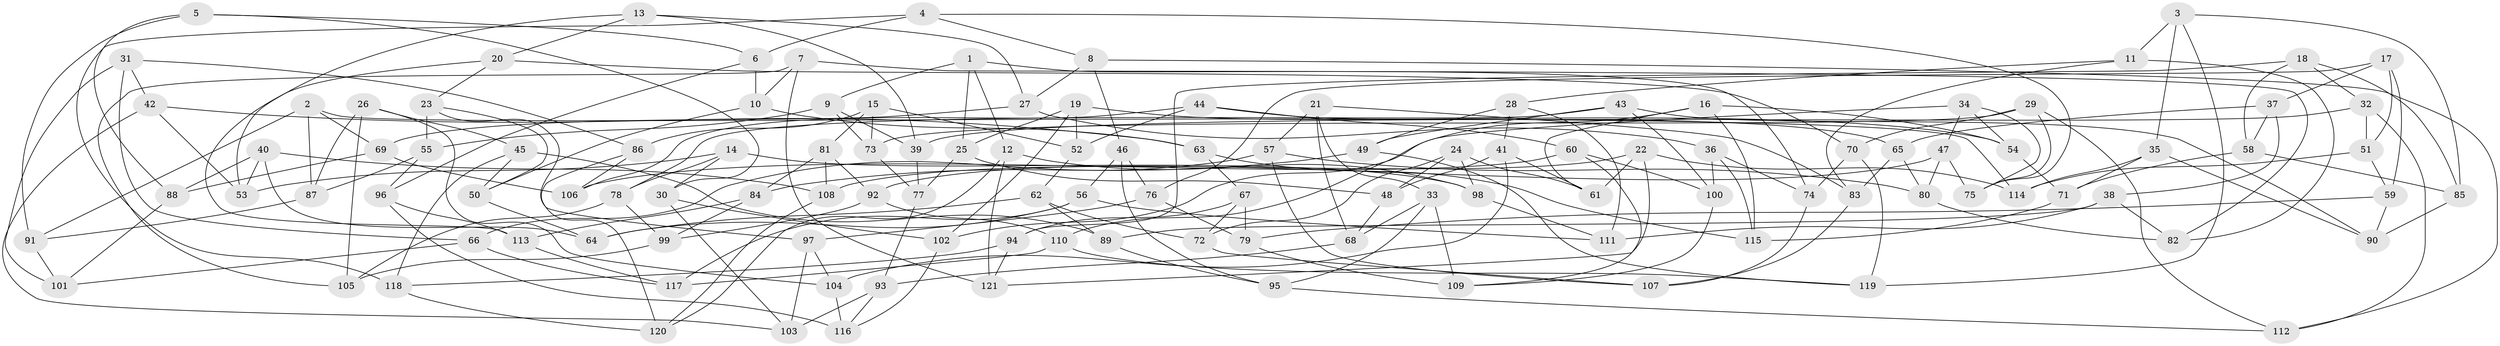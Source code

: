 // Generated by graph-tools (version 1.1) at 2025/27/03/09/25 03:27:02]
// undirected, 121 vertices, 242 edges
graph export_dot {
graph [start="1"]
  node [color=gray90,style=filled];
  1;
  2;
  3;
  4;
  5;
  6;
  7;
  8;
  9;
  10;
  11;
  12;
  13;
  14;
  15;
  16;
  17;
  18;
  19;
  20;
  21;
  22;
  23;
  24;
  25;
  26;
  27;
  28;
  29;
  30;
  31;
  32;
  33;
  34;
  35;
  36;
  37;
  38;
  39;
  40;
  41;
  42;
  43;
  44;
  45;
  46;
  47;
  48;
  49;
  50;
  51;
  52;
  53;
  54;
  55;
  56;
  57;
  58;
  59;
  60;
  61;
  62;
  63;
  64;
  65;
  66;
  67;
  68;
  69;
  70;
  71;
  72;
  73;
  74;
  75;
  76;
  77;
  78;
  79;
  80;
  81;
  82;
  83;
  84;
  85;
  86;
  87;
  88;
  89;
  90;
  91;
  92;
  93;
  94;
  95;
  96;
  97;
  98;
  99;
  100;
  101;
  102;
  103;
  104;
  105;
  106;
  107;
  108;
  109;
  110;
  111;
  112;
  113;
  114;
  115;
  116;
  117;
  118;
  119;
  120;
  121;
  1 -- 74;
  1 -- 25;
  1 -- 9;
  1 -- 12;
  2 -- 87;
  2 -- 91;
  2 -- 69;
  2 -- 114;
  3 -- 35;
  3 -- 119;
  3 -- 11;
  3 -- 85;
  4 -- 118;
  4 -- 8;
  4 -- 75;
  4 -- 6;
  5 -- 6;
  5 -- 30;
  5 -- 88;
  5 -- 91;
  6 -- 10;
  6 -- 96;
  7 -- 82;
  7 -- 121;
  7 -- 105;
  7 -- 10;
  8 -- 46;
  8 -- 27;
  8 -- 112;
  9 -- 55;
  9 -- 39;
  9 -- 73;
  10 -- 50;
  10 -- 63;
  11 -- 28;
  11 -- 83;
  11 -- 82;
  12 -- 121;
  12 -- 98;
  12 -- 120;
  13 -- 53;
  13 -- 39;
  13 -- 20;
  13 -- 27;
  14 -- 78;
  14 -- 98;
  14 -- 53;
  14 -- 30;
  15 -- 81;
  15 -- 73;
  15 -- 86;
  15 -- 52;
  16 -- 115;
  16 -- 110;
  16 -- 61;
  16 -- 54;
  17 -- 59;
  17 -- 51;
  17 -- 37;
  17 -- 76;
  18 -- 85;
  18 -- 32;
  18 -- 94;
  18 -- 58;
  19 -- 54;
  19 -- 52;
  19 -- 102;
  19 -- 25;
  20 -- 70;
  20 -- 23;
  20 -- 113;
  21 -- 83;
  21 -- 68;
  21 -- 33;
  21 -- 57;
  22 -- 114;
  22 -- 61;
  22 -- 108;
  22 -- 121;
  23 -- 97;
  23 -- 55;
  23 -- 50;
  24 -- 72;
  24 -- 48;
  24 -- 98;
  24 -- 61;
  25 -- 77;
  25 -- 48;
  26 -- 87;
  26 -- 105;
  26 -- 104;
  26 -- 45;
  27 -- 69;
  27 -- 36;
  28 -- 111;
  28 -- 41;
  28 -- 49;
  29 -- 73;
  29 -- 75;
  29 -- 70;
  29 -- 112;
  30 -- 102;
  30 -- 103;
  31 -- 66;
  31 -- 86;
  31 -- 42;
  31 -- 101;
  32 -- 39;
  32 -- 51;
  32 -- 112;
  33 -- 95;
  33 -- 109;
  33 -- 68;
  34 -- 47;
  34 -- 75;
  34 -- 102;
  34 -- 54;
  35 -- 90;
  35 -- 71;
  35 -- 114;
  36 -- 74;
  36 -- 100;
  36 -- 115;
  37 -- 58;
  37 -- 65;
  37 -- 38;
  38 -- 89;
  38 -- 111;
  38 -- 82;
  39 -- 77;
  40 -- 108;
  40 -- 88;
  40 -- 64;
  40 -- 53;
  41 -- 61;
  41 -- 48;
  41 -- 104;
  42 -- 63;
  42 -- 103;
  42 -- 53;
  43 -- 90;
  43 -- 49;
  43 -- 100;
  43 -- 78;
  44 -- 52;
  44 -- 106;
  44 -- 65;
  44 -- 60;
  45 -- 118;
  45 -- 89;
  45 -- 50;
  46 -- 76;
  46 -- 56;
  46 -- 95;
  47 -- 92;
  47 -- 80;
  47 -- 75;
  48 -- 68;
  49 -- 84;
  49 -- 119;
  50 -- 64;
  51 -- 59;
  51 -- 114;
  52 -- 62;
  54 -- 71;
  55 -- 87;
  55 -- 96;
  56 -- 64;
  56 -- 111;
  56 -- 117;
  57 -- 107;
  57 -- 66;
  57 -- 80;
  58 -- 71;
  58 -- 85;
  59 -- 90;
  59 -- 79;
  60 -- 106;
  60 -- 100;
  60 -- 109;
  62 -- 64;
  62 -- 72;
  62 -- 89;
  63 -- 67;
  63 -- 115;
  65 -- 80;
  65 -- 83;
  66 -- 101;
  66 -- 117;
  67 -- 72;
  67 -- 94;
  67 -- 79;
  68 -- 93;
  69 -- 88;
  69 -- 106;
  70 -- 74;
  70 -- 119;
  71 -- 115;
  72 -- 107;
  73 -- 77;
  74 -- 107;
  76 -- 79;
  76 -- 97;
  77 -- 93;
  78 -- 99;
  78 -- 105;
  79 -- 109;
  80 -- 82;
  81 -- 108;
  81 -- 92;
  81 -- 84;
  83 -- 107;
  84 -- 99;
  84 -- 113;
  85 -- 90;
  86 -- 120;
  86 -- 106;
  87 -- 91;
  88 -- 101;
  89 -- 95;
  91 -- 101;
  92 -- 99;
  92 -- 110;
  93 -- 103;
  93 -- 116;
  94 -- 118;
  94 -- 121;
  95 -- 112;
  96 -- 116;
  96 -- 113;
  97 -- 104;
  97 -- 103;
  98 -- 111;
  99 -- 105;
  100 -- 109;
  102 -- 116;
  104 -- 116;
  108 -- 120;
  110 -- 117;
  110 -- 119;
  113 -- 117;
  118 -- 120;
}

